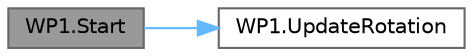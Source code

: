 digraph "WP1.Start"
{
 // LATEX_PDF_SIZE
  bgcolor="transparent";
  edge [fontname=Helvetica,fontsize=10,labelfontname=Helvetica,labelfontsize=10];
  node [fontname=Helvetica,fontsize=10,shape=box,height=0.2,width=0.4];
  rankdir="LR";
  Node1 [id="Node000001",label="WP1.Start",height=0.2,width=0.4,color="gray40", fillcolor="grey60", style="filled", fontcolor="black",tooltip="This method initializes the WP1 instance and sets the initial rotation of the switch."];
  Node1 -> Node2 [id="edge1_Node000001_Node000002",color="steelblue1",style="solid",tooltip=" "];
  Node2 [id="Node000002",label="WP1.UpdateRotation",height=0.2,width=0.4,color="grey40", fillcolor="white", style="filled",URL="$class_w_p1.html#a8a70c750dd0971a900b42c194f828bee",tooltip="This method updates the rotation of the switch."];
}
